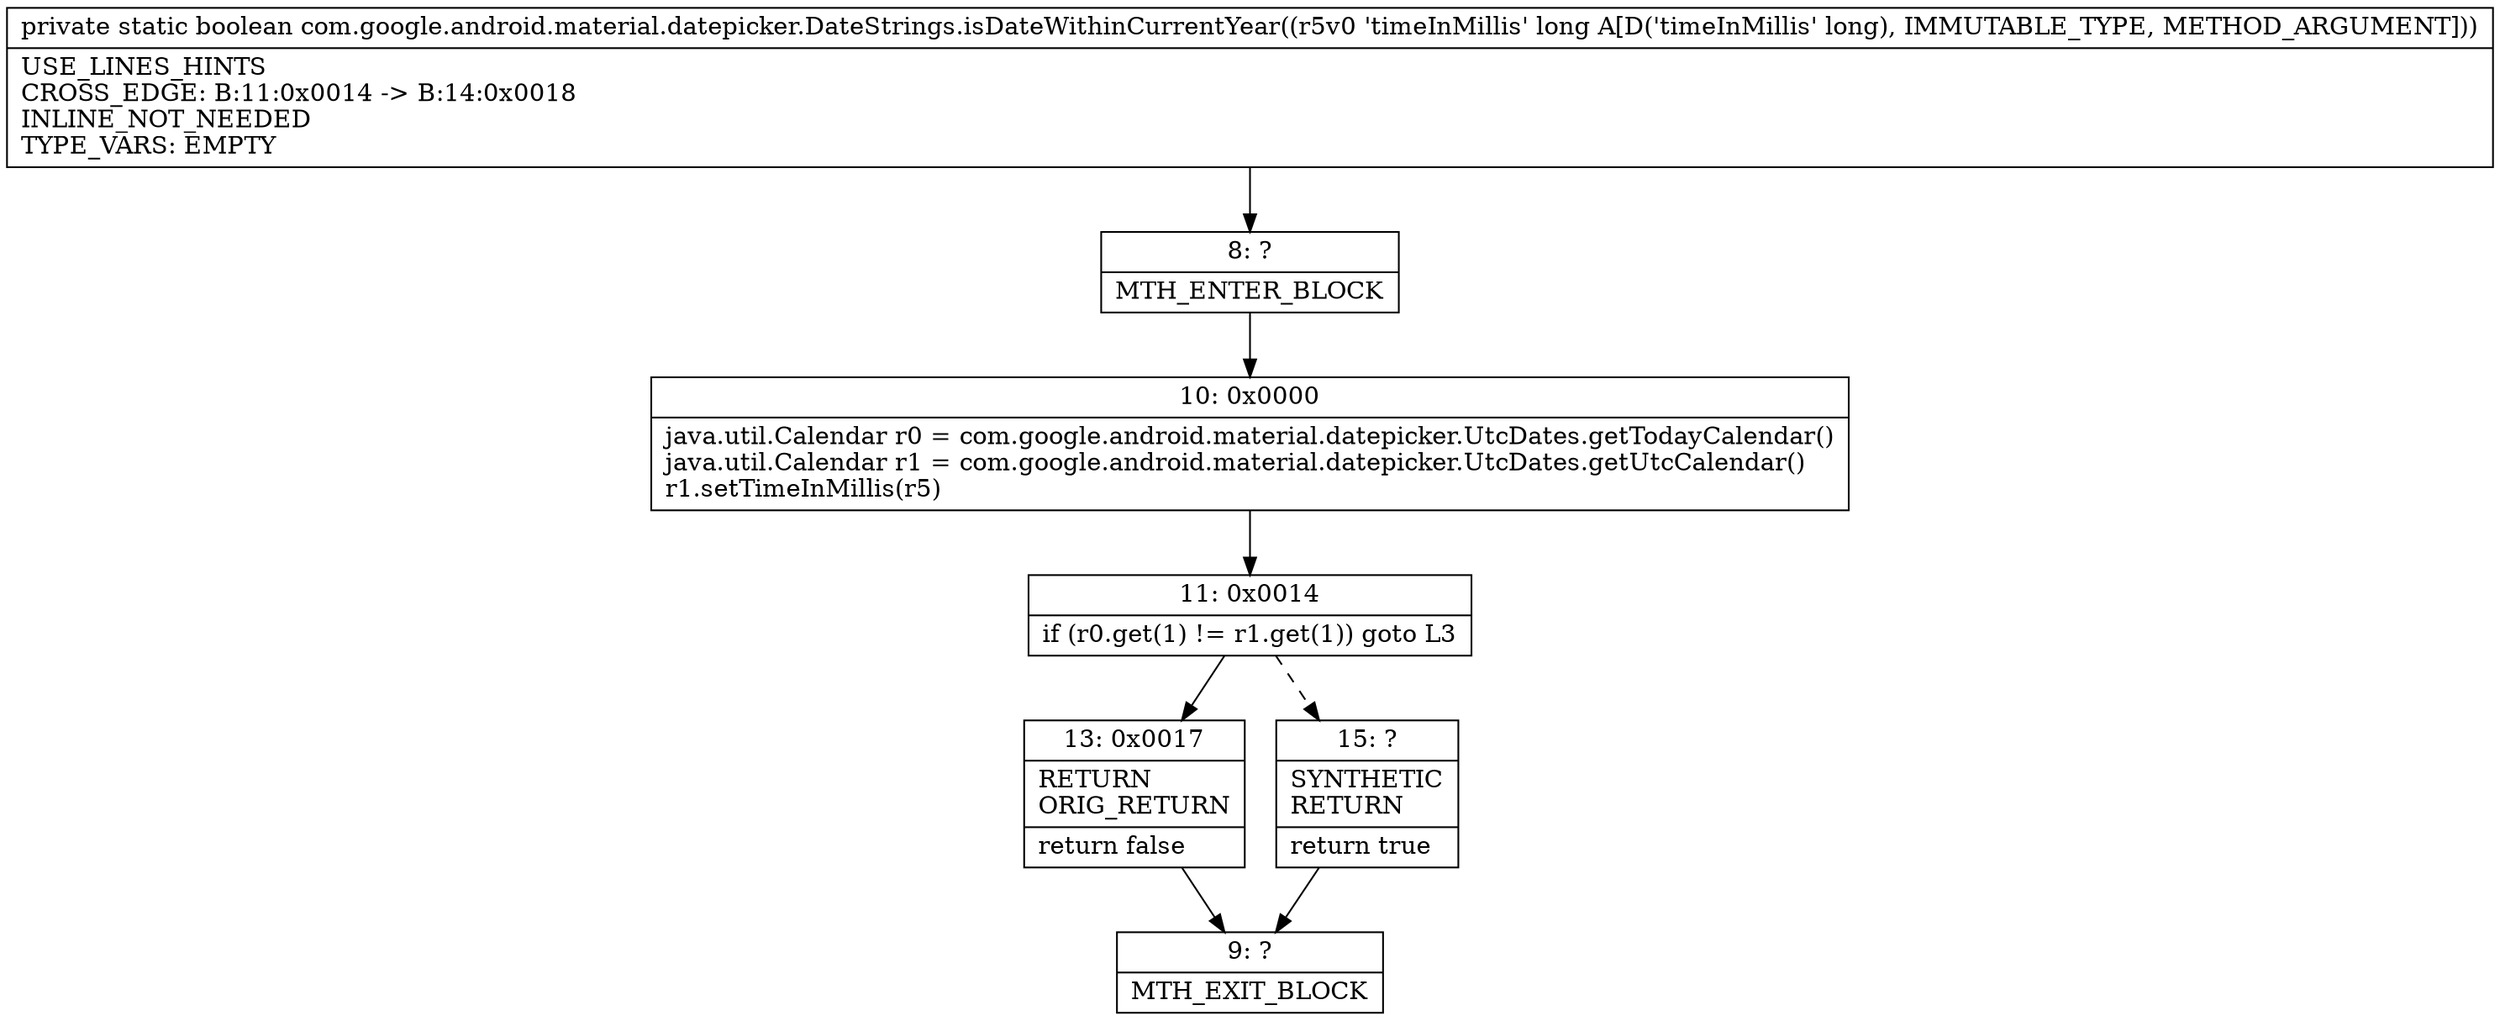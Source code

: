 digraph "CFG forcom.google.android.material.datepicker.DateStrings.isDateWithinCurrentYear(J)Z" {
Node_8 [shape=record,label="{8\:\ ?|MTH_ENTER_BLOCK\l}"];
Node_10 [shape=record,label="{10\:\ 0x0000|java.util.Calendar r0 = com.google.android.material.datepicker.UtcDates.getTodayCalendar()\ljava.util.Calendar r1 = com.google.android.material.datepicker.UtcDates.getUtcCalendar()\lr1.setTimeInMillis(r5)\l}"];
Node_11 [shape=record,label="{11\:\ 0x0014|if (r0.get(1) != r1.get(1)) goto L3\l}"];
Node_13 [shape=record,label="{13\:\ 0x0017|RETURN\lORIG_RETURN\l|return false\l}"];
Node_9 [shape=record,label="{9\:\ ?|MTH_EXIT_BLOCK\l}"];
Node_15 [shape=record,label="{15\:\ ?|SYNTHETIC\lRETURN\l|return true\l}"];
MethodNode[shape=record,label="{private static boolean com.google.android.material.datepicker.DateStrings.isDateWithinCurrentYear((r5v0 'timeInMillis' long A[D('timeInMillis' long), IMMUTABLE_TYPE, METHOD_ARGUMENT]))  | USE_LINES_HINTS\lCROSS_EDGE: B:11:0x0014 \-\> B:14:0x0018\lINLINE_NOT_NEEDED\lTYPE_VARS: EMPTY\l}"];
MethodNode -> Node_8;Node_8 -> Node_10;
Node_10 -> Node_11;
Node_11 -> Node_13;
Node_11 -> Node_15[style=dashed];
Node_13 -> Node_9;
Node_15 -> Node_9;
}

